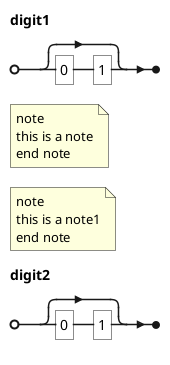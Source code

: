 {
  "sha1": "745z7jrwqt76o19p3uc525s7w94axek",
  "insertion": {
    "when": "2024-05-30T20:48:21.118Z",
    "url": "https://forum.plantuml.net/16694/ebnf-add-notes",
    "user": "plantuml@gmail.com"
  }
}
@startebnf
digit1 = ["0", "1"];

(* note
this is a note
end note *)

(* note
this is a note1
end note *)

digit2 = ["0", "1"];


@endebnf
